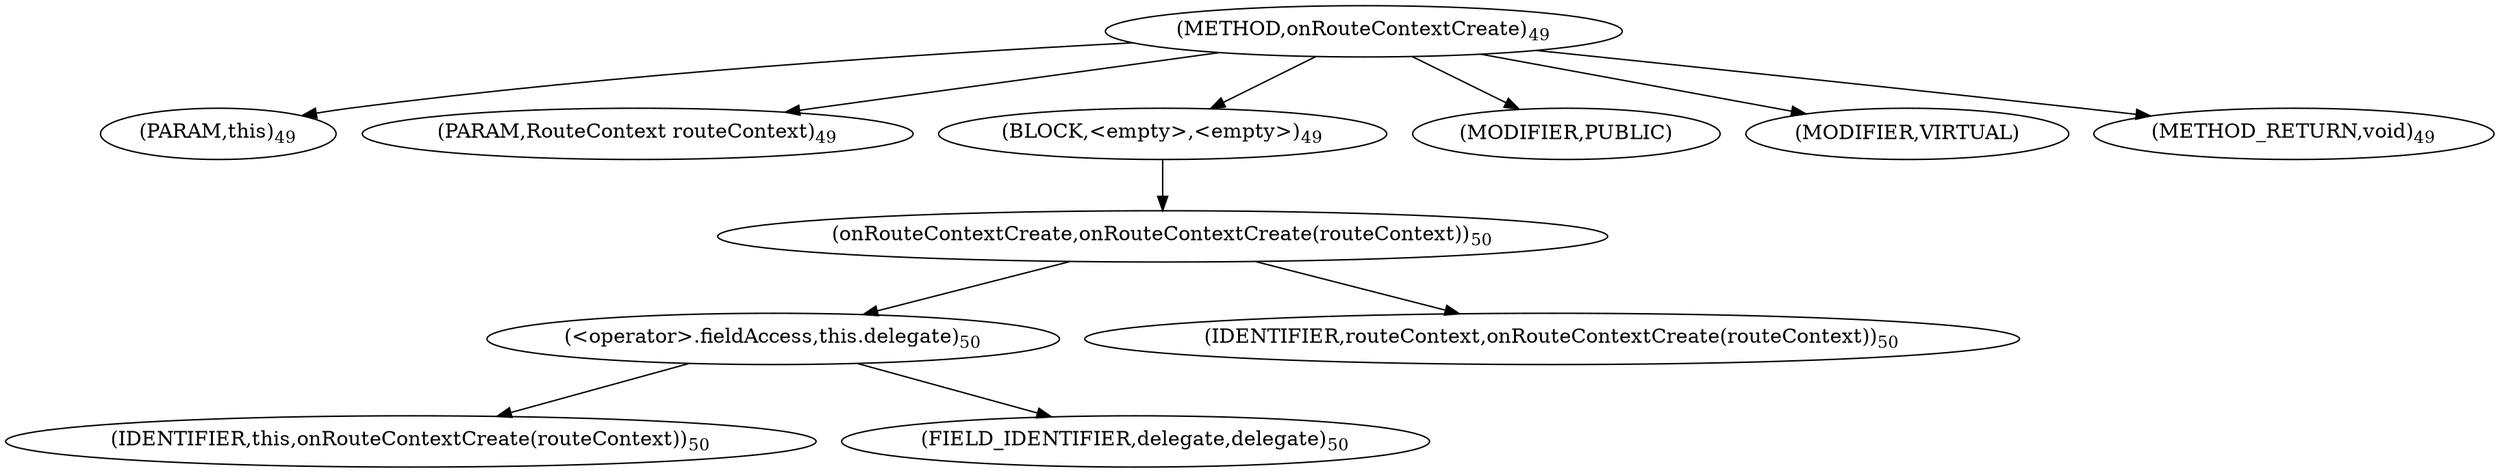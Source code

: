 digraph "onRouteContextCreate" {  
"59" [label = <(METHOD,onRouteContextCreate)<SUB>49</SUB>> ]
"60" [label = <(PARAM,this)<SUB>49</SUB>> ]
"61" [label = <(PARAM,RouteContext routeContext)<SUB>49</SUB>> ]
"62" [label = <(BLOCK,&lt;empty&gt;,&lt;empty&gt;)<SUB>49</SUB>> ]
"63" [label = <(onRouteContextCreate,onRouteContextCreate(routeContext))<SUB>50</SUB>> ]
"64" [label = <(&lt;operator&gt;.fieldAccess,this.delegate)<SUB>50</SUB>> ]
"65" [label = <(IDENTIFIER,this,onRouteContextCreate(routeContext))<SUB>50</SUB>> ]
"66" [label = <(FIELD_IDENTIFIER,delegate,delegate)<SUB>50</SUB>> ]
"67" [label = <(IDENTIFIER,routeContext,onRouteContextCreate(routeContext))<SUB>50</SUB>> ]
"68" [label = <(MODIFIER,PUBLIC)> ]
"69" [label = <(MODIFIER,VIRTUAL)> ]
"70" [label = <(METHOD_RETURN,void)<SUB>49</SUB>> ]
  "59" -> "60" 
  "59" -> "61" 
  "59" -> "62" 
  "59" -> "68" 
  "59" -> "69" 
  "59" -> "70" 
  "62" -> "63" 
  "63" -> "64" 
  "63" -> "67" 
  "64" -> "65" 
  "64" -> "66" 
}
